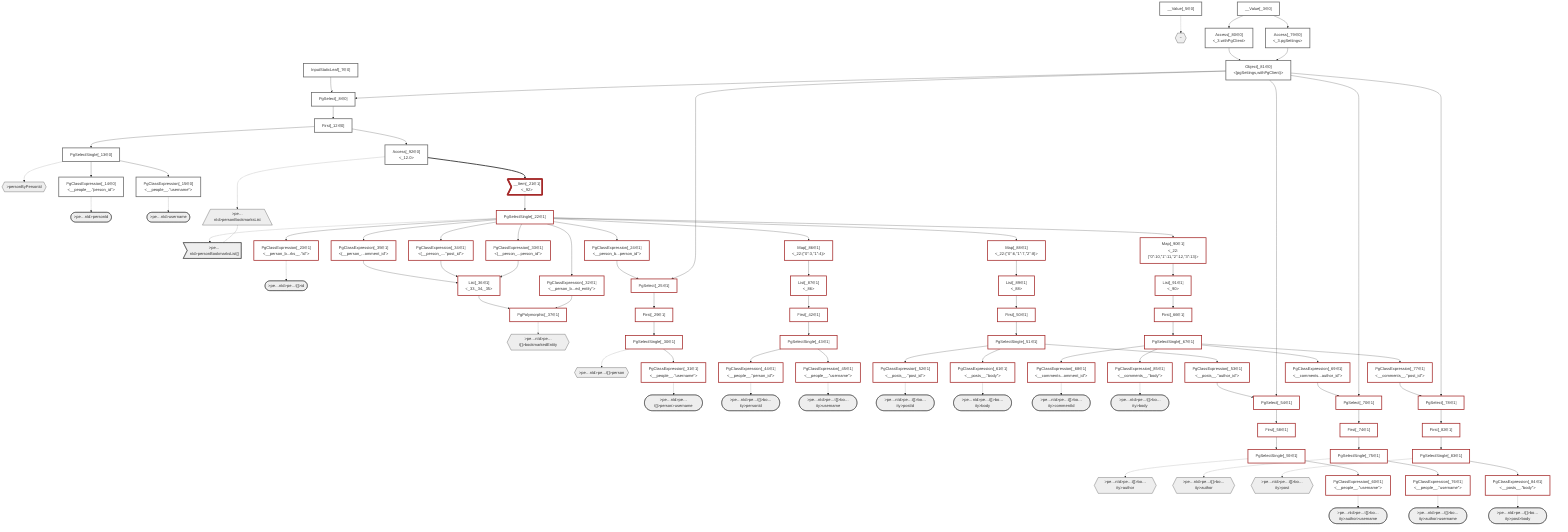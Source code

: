 graph TD
    classDef path fill:#eee,stroke:#000
    classDef plan fill:#fff,stroke-width:3px
    classDef itemplan fill:#fff,stroke-width:6px
    classDef sideeffectplan fill:#f00,stroke-width:6px

    %% subgraph fields
    P1{{"~"}}:::path
    P2{{">personByPersonId"}}:::path
    P3([">pe…nId>personId"]):::path
    %% P2 -.-> P3
    P4([">pe…nId>username"]):::path
    %% P2 -.-> P4
    P5[/">pe…nId>personBookmarksList"\]:::path
    P6>">pe…nId>personBookmarksList[]"]:::path
    P5 -.- P6
    P7([">pe…nId>pe…t[]>id"]):::path
    %% P6 -.-> P7
    P8{{">pe…nId>pe…t[]>person"}}:::path
    P9([">pe…nId>pe…t[]>person>username"]):::path
    %% P8 -.-> P9
    %% P6 -.-> P8
    P10{{">pe…nId>pe…t[]>bookmarkedEntity"}}:::path
    P11([">pe…nId>pe…t[]>bo…ity>personId"]):::path
    %% P10 -.-> P11
    P12([">pe…nId>pe…t[]>bo…ity>username"]):::path
    %% P10 -.-> P12
    P13([">pe…nId>pe…t[]>bo…ity>postId"]):::path
    %% P10 -.-> P13
    P14{{">pe…nId>pe…t[]>bo…ity>author"}}:::path
    P15([">pe…nId>pe…t[]>bo…ity>author>username"]):::path
    %% P14 -.-> P15
    %% P10 -.-> P14
    P16([">pe…nId>pe…t[]>bo…ity>body"]):::path
    %% P10 -.-> P16
    P17([">pe…nId>pe…t[]>bo…ity>commentId"]):::path
    %% P10 -.-> P17
    P18{{">pe…nId>pe…t[]>bo…ity>author"}}:::path
    P19([">pe…nId>pe…t[]>bo…ity>author>username"]):::path
    %% P18 -.-> P19
    %% P10 -.-> P18
    P20{{">pe…nId>pe…t[]>bo…ity>post"}}:::path
    P21([">pe…nId>pe…t[]>bo…ity>post>body"]):::path
    %% P20 -.-> P21
    %% P10 -.-> P20
    P22([">pe…nId>pe…t[]>bo…ity>body"]):::path
    %% P10 -.-> P22
    %% P6 -.-> P10
    %% P2 -.-> P5
    %% P1 -.-> P2
    %% end

    %% define plans
    __Value_3["__Value[_3∈0]<br /><context>"]:::plan
    __Value_5["__Value[_5∈0]<br /><rootValue>"]:::plan
    InputStaticLeaf_7["InputStaticLeaf[_7∈0]"]:::plan
    PgSelect_8["PgSelect[_8∈0]<br /><people>"]:::plan
    First_12["First[_12∈0]"]:::plan
    PgSelectSingle_13["PgSelectSingle[_13∈0]<br /><people>"]:::plan
    PgClassExpression_14["PgClassExpression[_14∈0]<br /><__people__.#quot;person_id#quot;>"]:::plan
    PgClassExpression_15["PgClassExpression[_15∈0]<br /><__people__.#quot;username#quot;>"]:::plan
    __Item_21>"__Item[_21∈1]<br /><_92>"]:::itemplan
    PgSelectSingle_22["PgSelectSingle[_22∈1]<br /><person_bookmarks>"]:::plan
    PgClassExpression_23["PgClassExpression[_23∈1]<br /><__person_b...rks__.#quot;id#quot;>"]:::plan
    PgClassExpression_24["PgClassExpression[_24∈1]<br /><__person_b...person_id#quot;>"]:::plan
    PgSelect_25["PgSelect[_25∈1]<br /><people>"]:::plan
    First_29["First[_29∈1]"]:::plan
    PgSelectSingle_30["PgSelectSingle[_30∈1]<br /><people>"]:::plan
    PgClassExpression_31["PgClassExpression[_31∈1]<br /><__people__.#quot;username#quot;>"]:::plan
    PgClassExpression_32["PgClassExpression[_32∈1]<br /><__person_b...ed_entity#quot;>"]:::plan
    PgClassExpression_33["PgClassExpression[_33∈1]<br /><(__person_...person_id#quot;>"]:::plan
    PgClassExpression_34["PgClassExpression[_34∈1]<br /><(__person_....#quot;post_id#quot;>"]:::plan
    PgClassExpression_35["PgClassExpression[_35∈1]<br /><(__person_...omment_id#quot;>"]:::plan
    List_36["List[_36∈1]<br /><_33,_34,_35>"]:::plan
    PgPolymorphic_37["PgPolymorphic[_37∈1]"]:::plan
    First_42["First[_42∈1]"]:::plan
    PgSelectSingle_43["PgSelectSingle[_43∈1]<br /><people>"]:::plan
    PgClassExpression_44["PgClassExpression[_44∈1]<br /><__people__.#quot;person_id#quot;>"]:::plan
    PgClassExpression_45["PgClassExpression[_45∈1]<br /><__people__.#quot;username#quot;>"]:::plan
    First_50["First[_50∈1]"]:::plan
    PgSelectSingle_51["PgSelectSingle[_51∈1]<br /><posts>"]:::plan
    PgClassExpression_52["PgClassExpression[_52∈1]<br /><__posts__.#quot;post_id#quot;>"]:::plan
    PgClassExpression_53["PgClassExpression[_53∈1]<br /><__posts__.#quot;author_id#quot;>"]:::plan
    PgSelect_54["PgSelect[_54∈1]<br /><people>"]:::plan
    First_58["First[_58∈1]"]:::plan
    PgSelectSingle_59["PgSelectSingle[_59∈1]<br /><people>"]:::plan
    PgClassExpression_60["PgClassExpression[_60∈1]<br /><__people__.#quot;username#quot;>"]:::plan
    PgClassExpression_61["PgClassExpression[_61∈1]<br /><__posts__.#quot;body#quot;>"]:::plan
    First_66["First[_66∈1]"]:::plan
    PgSelectSingle_67["PgSelectSingle[_67∈1]<br /><comments>"]:::plan
    PgClassExpression_68["PgClassExpression[_68∈1]<br /><__comments...omment_id#quot;>"]:::plan
    PgClassExpression_69["PgClassExpression[_69∈1]<br /><__comments...author_id#quot;>"]:::plan
    PgSelect_70["PgSelect[_70∈1]<br /><people>"]:::plan
    First_74["First[_74∈1]"]:::plan
    PgSelectSingle_75["PgSelectSingle[_75∈1]<br /><people>"]:::plan
    PgClassExpression_76["PgClassExpression[_76∈1]<br /><__people__.#quot;username#quot;>"]:::plan
    PgClassExpression_77["PgClassExpression[_77∈1]<br /><__comments__.#quot;post_id#quot;>"]:::plan
    PgSelect_78["PgSelect[_78∈1]<br /><posts>"]:::plan
    Access_79["Access[_79∈0]<br /><_3.pgSettings>"]:::plan
    Access_80["Access[_80∈0]<br /><_3.withPgClient>"]:::plan
    Object_81["Object[_81∈0]<br /><{pgSettings,withPgClient}>"]:::plan
    First_82["First[_82∈1]"]:::plan
    PgSelectSingle_83["PgSelectSingle[_83∈1]<br /><posts>"]:::plan
    PgClassExpression_84["PgClassExpression[_84∈1]<br /><__posts__.#quot;body#quot;>"]:::plan
    PgClassExpression_85["PgClassExpression[_85∈1]<br /><__comments__.#quot;body#quot;>"]:::plan
    Map_86["Map[_86∈1]<br /><_22:{#quot;0#quot;:3,#quot;1#quot;:4}>"]:::plan
    List_87["List[_87∈1]<br /><_86>"]:::plan
    Map_88["Map[_88∈1]<br /><_22:{#quot;0#quot;:6,#quot;1#quot;:7,#quot;2#quot;:8}>"]:::plan
    List_89["List[_89∈1]<br /><_88>"]:::plan
    Map_90["Map[_90∈1]<br /><_22:{#quot;0#quot;:10,#quot;1#quot;:11,#quot;2#quot;:12,#quot;3#quot;:13}>"]:::plan
    List_91["List[_91∈1]<br /><_90>"]:::plan
    Access_92["Access[_92∈0]<br /><_12.0>"]:::plan

    %% plan dependencies
    Object_81 --> PgSelect_8
    InputStaticLeaf_7 --> PgSelect_8
    PgSelect_8 --> First_12
    First_12 --> PgSelectSingle_13
    PgSelectSingle_13 --> PgClassExpression_14
    PgSelectSingle_13 --> PgClassExpression_15
    Access_92 ==> __Item_21
    __Item_21 --> PgSelectSingle_22
    PgSelectSingle_22 --> PgClassExpression_23
    PgSelectSingle_22 --> PgClassExpression_24
    Object_81 --> PgSelect_25
    PgClassExpression_24 --> PgSelect_25
    PgSelect_25 --> First_29
    First_29 --> PgSelectSingle_30
    PgSelectSingle_30 --> PgClassExpression_31
    PgSelectSingle_22 --> PgClassExpression_32
    PgSelectSingle_22 --> PgClassExpression_33
    PgSelectSingle_22 --> PgClassExpression_34
    PgSelectSingle_22 --> PgClassExpression_35
    PgClassExpression_33 --> List_36
    PgClassExpression_34 --> List_36
    PgClassExpression_35 --> List_36
    PgClassExpression_32 --> PgPolymorphic_37
    List_36 --> PgPolymorphic_37
    List_87 --> First_42
    First_42 --> PgSelectSingle_43
    PgSelectSingle_43 --> PgClassExpression_44
    PgSelectSingle_43 --> PgClassExpression_45
    List_89 --> First_50
    First_50 --> PgSelectSingle_51
    PgSelectSingle_51 --> PgClassExpression_52
    PgSelectSingle_51 --> PgClassExpression_53
    Object_81 --> PgSelect_54
    PgClassExpression_53 --> PgSelect_54
    PgSelect_54 --> First_58
    First_58 --> PgSelectSingle_59
    PgSelectSingle_59 --> PgClassExpression_60
    PgSelectSingle_51 --> PgClassExpression_61
    List_91 --> First_66
    First_66 --> PgSelectSingle_67
    PgSelectSingle_67 --> PgClassExpression_68
    PgSelectSingle_67 --> PgClassExpression_69
    Object_81 --> PgSelect_70
    PgClassExpression_69 --> PgSelect_70
    PgSelect_70 --> First_74
    First_74 --> PgSelectSingle_75
    PgSelectSingle_75 --> PgClassExpression_76
    PgSelectSingle_67 --> PgClassExpression_77
    Object_81 --> PgSelect_78
    PgClassExpression_77 --> PgSelect_78
    __Value_3 --> Access_79
    __Value_3 --> Access_80
    Access_79 --> Object_81
    Access_80 --> Object_81
    PgSelect_78 --> First_82
    First_82 --> PgSelectSingle_83
    PgSelectSingle_83 --> PgClassExpression_84
    PgSelectSingle_67 --> PgClassExpression_85
    PgSelectSingle_22 --> Map_86
    Map_86 --> List_87
    PgSelectSingle_22 --> Map_88
    Map_88 --> List_89
    PgSelectSingle_22 --> Map_90
    Map_90 --> List_91
    First_12 --> Access_92

    %% plan-to-path relationships
    __Value_5 -.-> P1
    PgSelectSingle_13 -.-> P2
    PgClassExpression_14 -.-> P3
    PgClassExpression_15 -.-> P4
    Access_92 -.-> P5
    PgSelectSingle_22 -.-> P6
    PgClassExpression_23 -.-> P7
    PgSelectSingle_30 -.-> P8
    PgClassExpression_31 -.-> P9
    PgPolymorphic_37 -.-> P10
    PgClassExpression_44 -.-> P11
    PgClassExpression_45 -.-> P12
    PgClassExpression_52 -.-> P13
    PgSelectSingle_59 -.-> P14
    PgClassExpression_60 -.-> P15
    PgClassExpression_61 -.-> P16
    PgClassExpression_68 -.-> P17
    PgSelectSingle_75 -.-> P18
    PgClassExpression_76 -.-> P19
    PgSelectSingle_83 -.-> P20
    PgClassExpression_84 -.-> P21
    PgClassExpression_85 -.-> P22

    %% allocate buckets
    classDef bucket0 stroke:#696969
    class __Value_3,__Value_5,InputStaticLeaf_7,PgSelect_8,First_12,PgSelectSingle_13,PgClassExpression_14,PgClassExpression_15,Access_79,Access_80,Object_81,Access_92 bucket0
    classDef bucket1 stroke:#a52a2a
    class __Item_21,PgSelectSingle_22,PgClassExpression_23,PgClassExpression_24,PgSelect_25,First_29,PgSelectSingle_30,PgClassExpression_31,PgClassExpression_32,PgClassExpression_33,PgClassExpression_34,PgClassExpression_35,List_36,PgPolymorphic_37,First_42,PgSelectSingle_43,PgClassExpression_44,PgClassExpression_45,First_50,PgSelectSingle_51,PgClassExpression_52,PgClassExpression_53,PgSelect_54,First_58,PgSelectSingle_59,PgClassExpression_60,PgClassExpression_61,First_66,PgSelectSingle_67,PgClassExpression_68,PgClassExpression_69,PgSelect_70,First_74,PgSelectSingle_75,PgClassExpression_76,PgClassExpression_77,PgSelect_78,First_82,PgSelectSingle_83,PgClassExpression_84,PgClassExpression_85,Map_86,List_87,Map_88,List_89,Map_90,List_91 bucket1